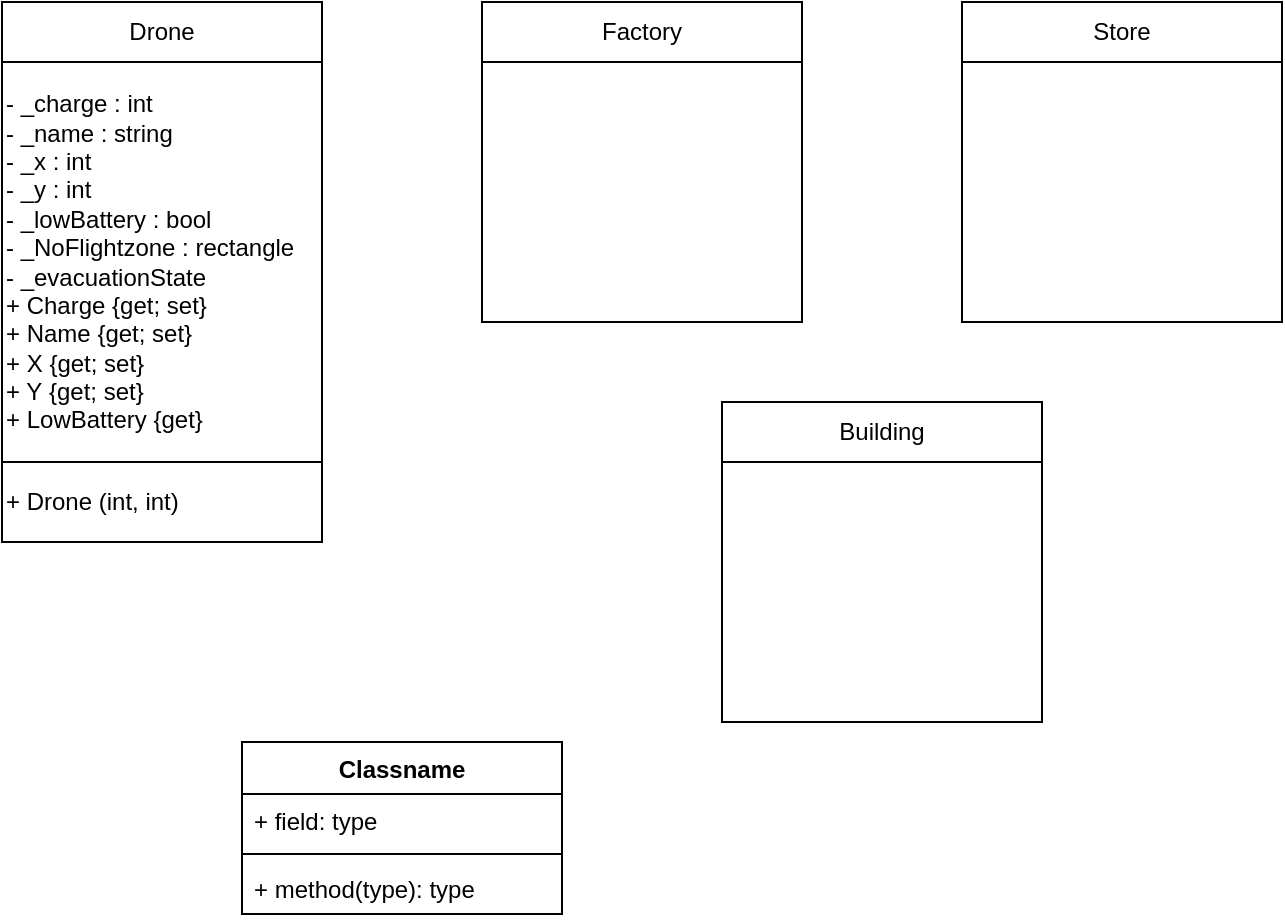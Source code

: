 <mxfile version="24.7.17">
  <diagram name="Page-1" id="ApEzjJhHmiZ-eSh_hU6g">
    <mxGraphModel dx="1098" dy="882" grid="1" gridSize="10" guides="1" tooltips="1" connect="1" arrows="1" fold="1" page="1" pageScale="1" pageWidth="827" pageHeight="1169" math="0" shadow="0">
      <root>
        <mxCell id="0" />
        <mxCell id="1" parent="0" />
        <mxCell id="URGIG8EVkKLjE_SIaqOK-1" value="Drone" style="rounded=0;whiteSpace=wrap;html=1;" vertex="1" parent="1">
          <mxGeometry x="80" y="240" width="160" height="30" as="geometry" />
        </mxCell>
        <mxCell id="URGIG8EVkKLjE_SIaqOK-2" value="- _charge : int&lt;div&gt;- _name : string&lt;/div&gt;&lt;div&gt;- _x : int&lt;/div&gt;&lt;div&gt;- _y : int&lt;/div&gt;&lt;div&gt;- _lowBattery : bool&lt;/div&gt;&lt;div&gt;- _NoFlightzone : rectangle&lt;/div&gt;&lt;div&gt;- _evacuationState&lt;/div&gt;&lt;div&gt;+ Charge {get; set}&lt;/div&gt;&lt;div&gt;+ Name&amp;nbsp;&lt;span style=&quot;background-color: initial;&quot;&gt;{get; set}&lt;/span&gt;&lt;/div&gt;&lt;div&gt;+ X&amp;nbsp;&lt;span style=&quot;background-color: initial;&quot;&gt;{get; set}&lt;/span&gt;&lt;/div&gt;&lt;div&gt;+ Y&amp;nbsp;&lt;span style=&quot;background-color: initial;&quot;&gt;{get; set}&lt;/span&gt;&lt;/div&gt;&lt;div&gt;+ LowBattery&amp;nbsp;&lt;span style=&quot;background-color: initial;&quot;&gt;{get}&lt;/span&gt;&lt;/div&gt;" style="rounded=0;whiteSpace=wrap;html=1;align=left;" vertex="1" parent="1">
          <mxGeometry x="80" y="270" width="160" height="200" as="geometry" />
        </mxCell>
        <mxCell id="URGIG8EVkKLjE_SIaqOK-3" value="+ Drone (int, int)" style="rounded=0;whiteSpace=wrap;html=1;align=left;" vertex="1" parent="1">
          <mxGeometry x="80" y="470" width="160" height="40" as="geometry" />
        </mxCell>
        <mxCell id="URGIG8EVkKLjE_SIaqOK-5" value="Factory" style="rounded=0;whiteSpace=wrap;html=1;" vertex="1" parent="1">
          <mxGeometry x="320" y="240" width="160" height="30" as="geometry" />
        </mxCell>
        <mxCell id="URGIG8EVkKLjE_SIaqOK-6" value="Store" style="rounded=0;whiteSpace=wrap;html=1;" vertex="1" parent="1">
          <mxGeometry x="560" y="240" width="160" height="30" as="geometry" />
        </mxCell>
        <mxCell id="URGIG8EVkKLjE_SIaqOK-7" value="Building" style="rounded=0;whiteSpace=wrap;html=1;" vertex="1" parent="1">
          <mxGeometry x="440" y="440" width="160" height="30" as="geometry" />
        </mxCell>
        <mxCell id="URGIG8EVkKLjE_SIaqOK-8" value="" style="rounded=0;whiteSpace=wrap;html=1;" vertex="1" parent="1">
          <mxGeometry x="320" y="270" width="160" height="130" as="geometry" />
        </mxCell>
        <mxCell id="URGIG8EVkKLjE_SIaqOK-9" value="" style="rounded=0;whiteSpace=wrap;html=1;" vertex="1" parent="1">
          <mxGeometry x="560" y="270" width="160" height="130" as="geometry" />
        </mxCell>
        <mxCell id="URGIG8EVkKLjE_SIaqOK-10" value="" style="rounded=0;whiteSpace=wrap;html=1;" vertex="1" parent="1">
          <mxGeometry x="440" y="470" width="160" height="130" as="geometry" />
        </mxCell>
        <mxCell id="URGIG8EVkKLjE_SIaqOK-20" value="Classname" style="swimlane;fontStyle=1;align=center;verticalAlign=top;childLayout=stackLayout;horizontal=1;startSize=26;horizontalStack=0;resizeParent=1;resizeParentMax=0;resizeLast=0;collapsible=1;marginBottom=0;whiteSpace=wrap;html=1;" vertex="1" parent="1">
          <mxGeometry x="200" y="610" width="160" height="86" as="geometry" />
        </mxCell>
        <mxCell id="URGIG8EVkKLjE_SIaqOK-21" value="+ field: type" style="text;strokeColor=none;fillColor=none;align=left;verticalAlign=top;spacingLeft=4;spacingRight=4;overflow=hidden;rotatable=0;points=[[0,0.5],[1,0.5]];portConstraint=eastwest;whiteSpace=wrap;html=1;" vertex="1" parent="URGIG8EVkKLjE_SIaqOK-20">
          <mxGeometry y="26" width="160" height="26" as="geometry" />
        </mxCell>
        <mxCell id="URGIG8EVkKLjE_SIaqOK-22" value="" style="line;strokeWidth=1;fillColor=none;align=left;verticalAlign=middle;spacingTop=-1;spacingLeft=3;spacingRight=3;rotatable=0;labelPosition=right;points=[];portConstraint=eastwest;strokeColor=inherit;" vertex="1" parent="URGIG8EVkKLjE_SIaqOK-20">
          <mxGeometry y="52" width="160" height="8" as="geometry" />
        </mxCell>
        <mxCell id="URGIG8EVkKLjE_SIaqOK-23" value="+ method(type): type" style="text;strokeColor=none;fillColor=none;align=left;verticalAlign=top;spacingLeft=4;spacingRight=4;overflow=hidden;rotatable=0;points=[[0,0.5],[1,0.5]];portConstraint=eastwest;whiteSpace=wrap;html=1;" vertex="1" parent="URGIG8EVkKLjE_SIaqOK-20">
          <mxGeometry y="60" width="160" height="26" as="geometry" />
        </mxCell>
      </root>
    </mxGraphModel>
  </diagram>
</mxfile>
